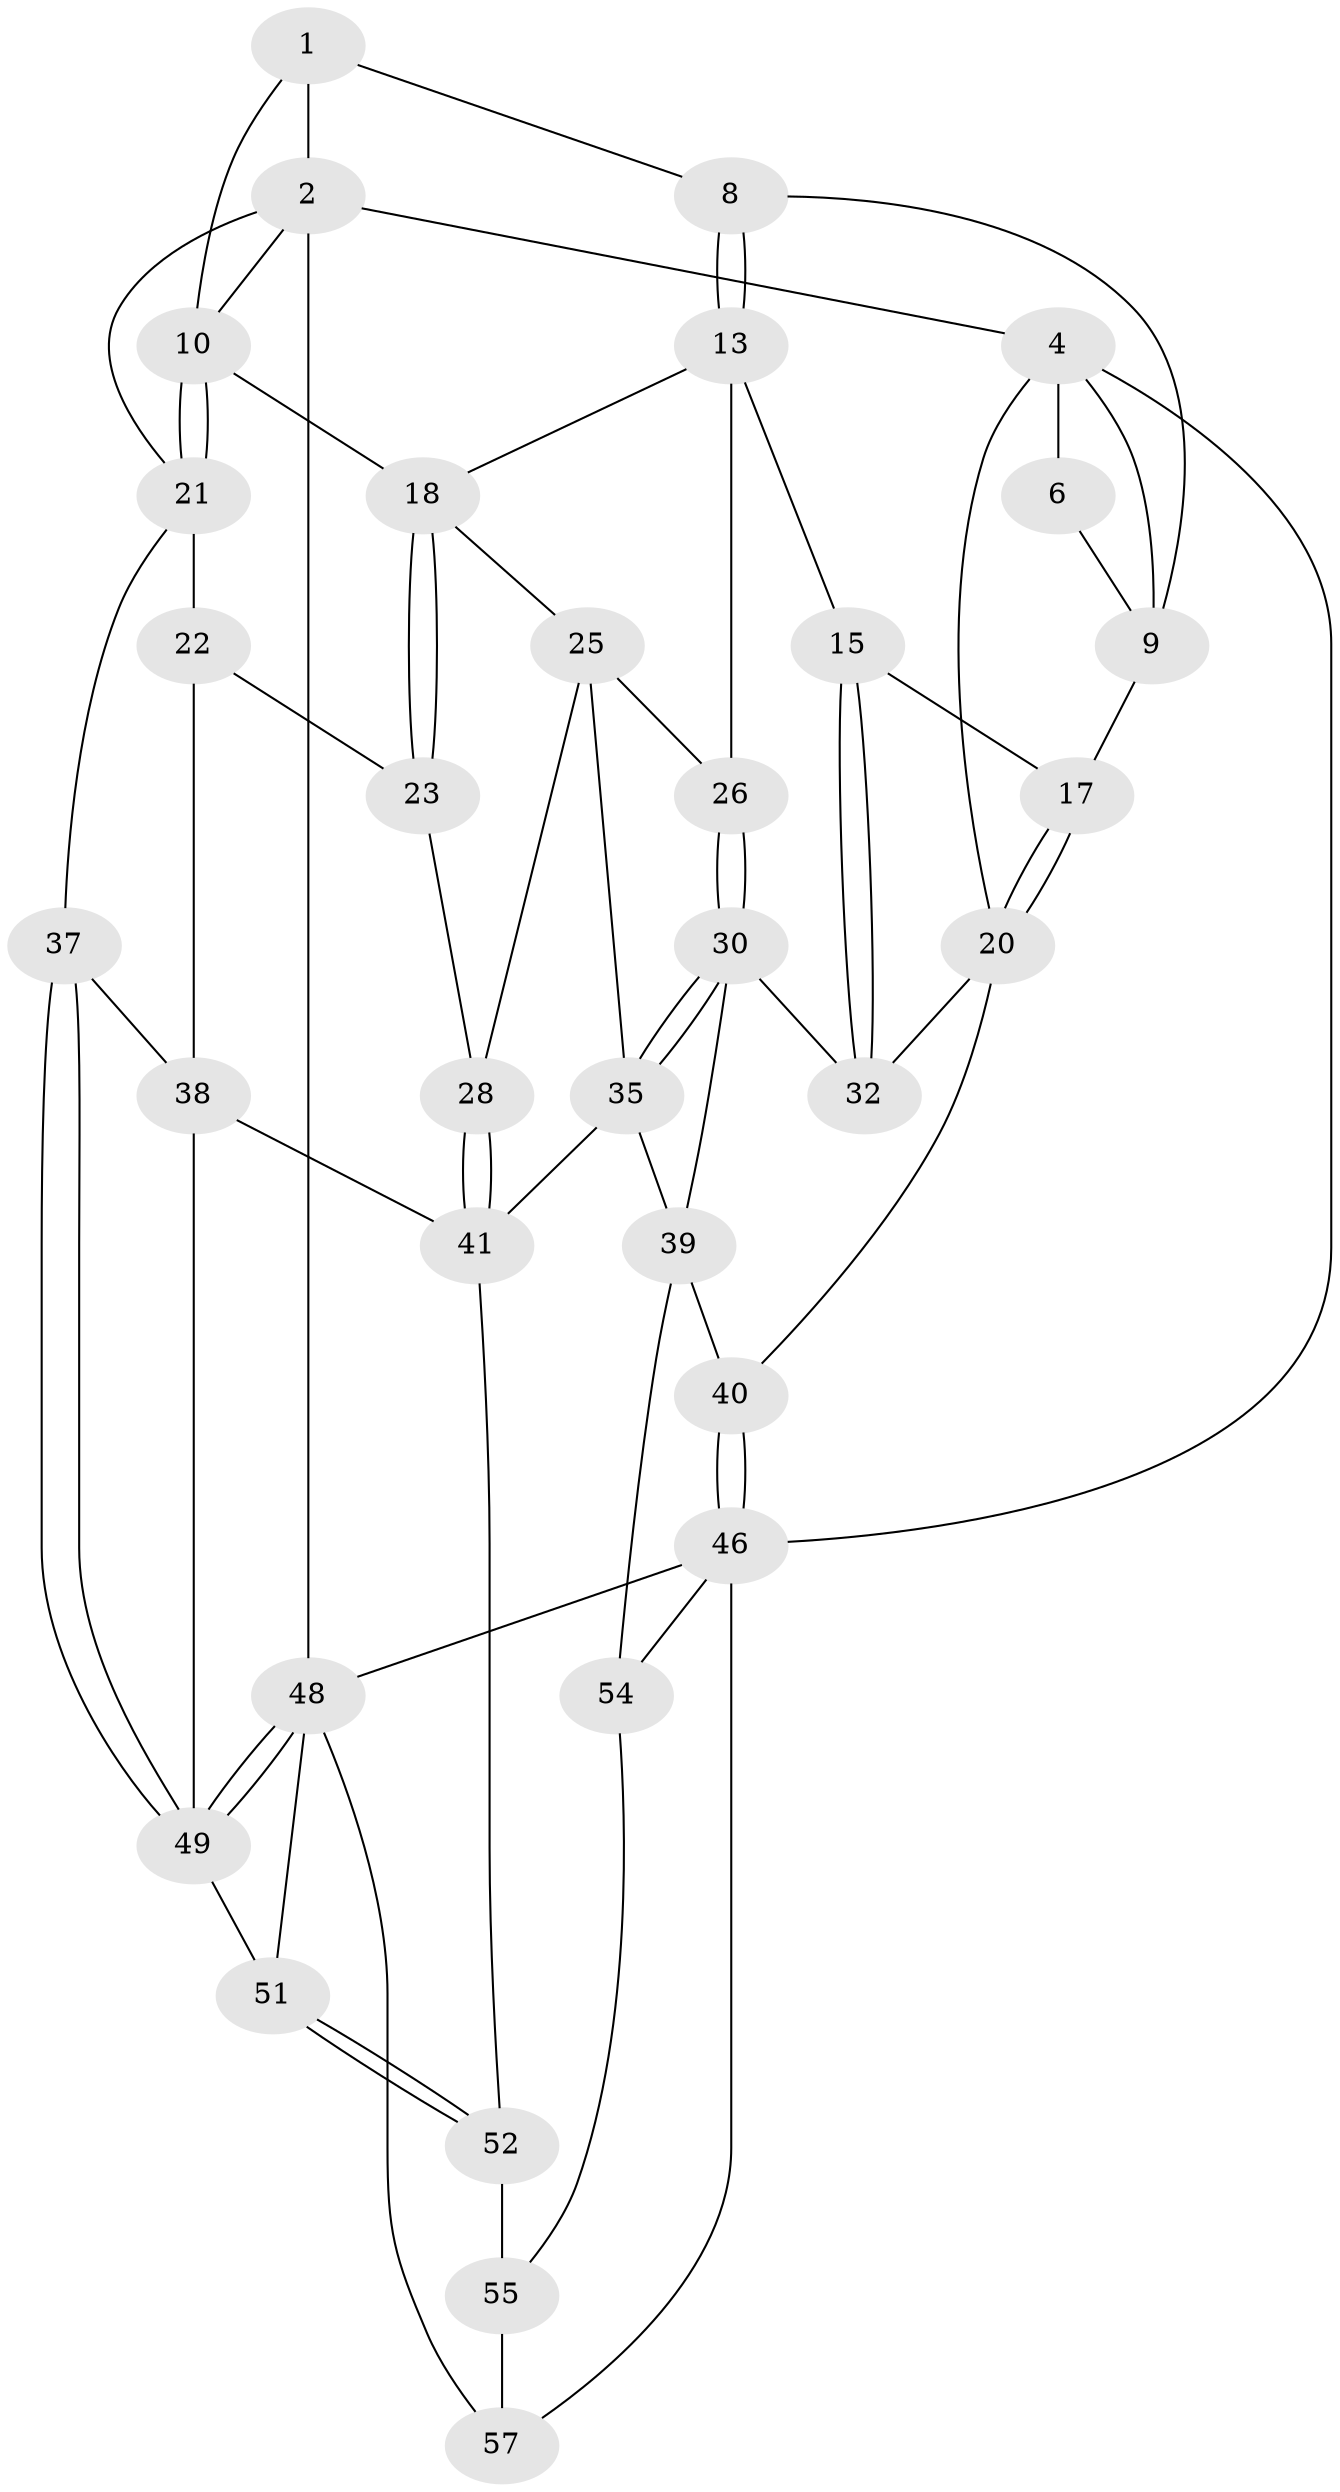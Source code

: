 // Generated by graph-tools (version 1.1) at 2025/52/02/27/25 19:52:38]
// undirected, 34 vertices, 73 edges
graph export_dot {
graph [start="1"]
  node [color=gray90,style=filled];
  1 [pos="+0.6791463166270967+0",super="+7"];
  2 [pos="+1+0",super="+3"];
  4 [pos="+0+0",super="+5"];
  6 [pos="+0.5144762571828945+0"];
  8 [pos="+0.5472740512342523+0.12808265378693118"];
  9 [pos="+0.4981097625337498+0.0907419365615103",super="+12"];
  10 [pos="+0.8428270878888573+0.18991286432954335",super="+11"];
  13 [pos="+0.5369763606083019+0.21800587663875481",super="+14"];
  15 [pos="+0.24732588070901582+0.24175820740915133",super="+16"];
  17 [pos="+0.22221875890673495+0.16328374050039215"];
  18 [pos="+0.5878816310551225+0.25937835138872084",super="+19"];
  20 [pos="+0+0.3299871823100022",super="+34"];
  21 [pos="+0.8794382613395154+0.24819497037755286",super="+24"];
  22 [pos="+0.8620348148252922+0.27991287697444955",super="+36"];
  23 [pos="+0.7265139372048226+0.3153279613959617",super="+27"];
  25 [pos="+0.548238996369403+0.3663678428465446",super="+29"];
  26 [pos="+0.42747929383043926+0.35615772758459613"];
  28 [pos="+0.6172236100264651+0.44036095483048066"];
  30 [pos="+0.42784165651184636+0.4989984714480065",super="+31"];
  32 [pos="+0.2172403605380599+0.3474389977391742",super="+33"];
  35 [pos="+0.434523333349874+0.5064489733425156",super="+43"];
  37 [pos="+1+0.479836084809364"];
  38 [pos="+0.8641374923900195+0.47879769367897207",super="+44"];
  39 [pos="+0.18141604909612266+0.458725896207784",super="+45"];
  40 [pos="+0+0.5197964201668561"];
  41 [pos="+0.6360361316009173+0.5685193590006229",super="+42"];
  46 [pos="+0+0.6553725036971042",super="+47"];
  48 [pos="+1+1",super="+58"];
  49 [pos="+1+0.8623051560486643",super="+50"];
  51 [pos="+0.6620459836048128+0.9180818668042154"];
  52 [pos="+0.6318353098546791+0.8897334738268391",super="+53"];
  54 [pos="+0.22341774623879546+0.7436169286057209"];
  55 [pos="+0.33422924192149644+0.8790053673868982",super="+56"];
  57 [pos="+0.1759958349890714+1"];
  1 -- 2;
  1 -- 8;
  1 -- 10;
  2 -- 10;
  2 -- 48;
  2 -- 4;
  2 -- 21;
  4 -- 20;
  4 -- 46;
  4 -- 6;
  4 -- 9;
  6 -- 9;
  8 -- 9;
  8 -- 13;
  8 -- 13;
  9 -- 17;
  10 -- 21;
  10 -- 21;
  10 -- 18;
  13 -- 26;
  13 -- 15;
  13 -- 18;
  15 -- 32 [weight=2];
  15 -- 32;
  15 -- 17;
  17 -- 20;
  17 -- 20;
  18 -- 23;
  18 -- 23;
  18 -- 25;
  20 -- 40;
  20 -- 32;
  21 -- 22;
  21 -- 37;
  22 -- 23 [weight=2];
  22 -- 38;
  23 -- 28;
  25 -- 26;
  25 -- 35;
  25 -- 28;
  26 -- 30;
  26 -- 30;
  28 -- 41;
  28 -- 41;
  30 -- 35;
  30 -- 35;
  30 -- 32;
  30 -- 39;
  35 -- 39;
  35 -- 41;
  37 -- 38;
  37 -- 49;
  37 -- 49;
  38 -- 41;
  38 -- 49;
  39 -- 40;
  39 -- 54;
  40 -- 46;
  40 -- 46;
  41 -- 52;
  46 -- 54;
  46 -- 48;
  46 -- 57;
  48 -- 49;
  48 -- 49;
  48 -- 57;
  48 -- 51;
  49 -- 51;
  51 -- 52;
  51 -- 52;
  52 -- 55 [weight=2];
  54 -- 55;
  55 -- 57;
}
